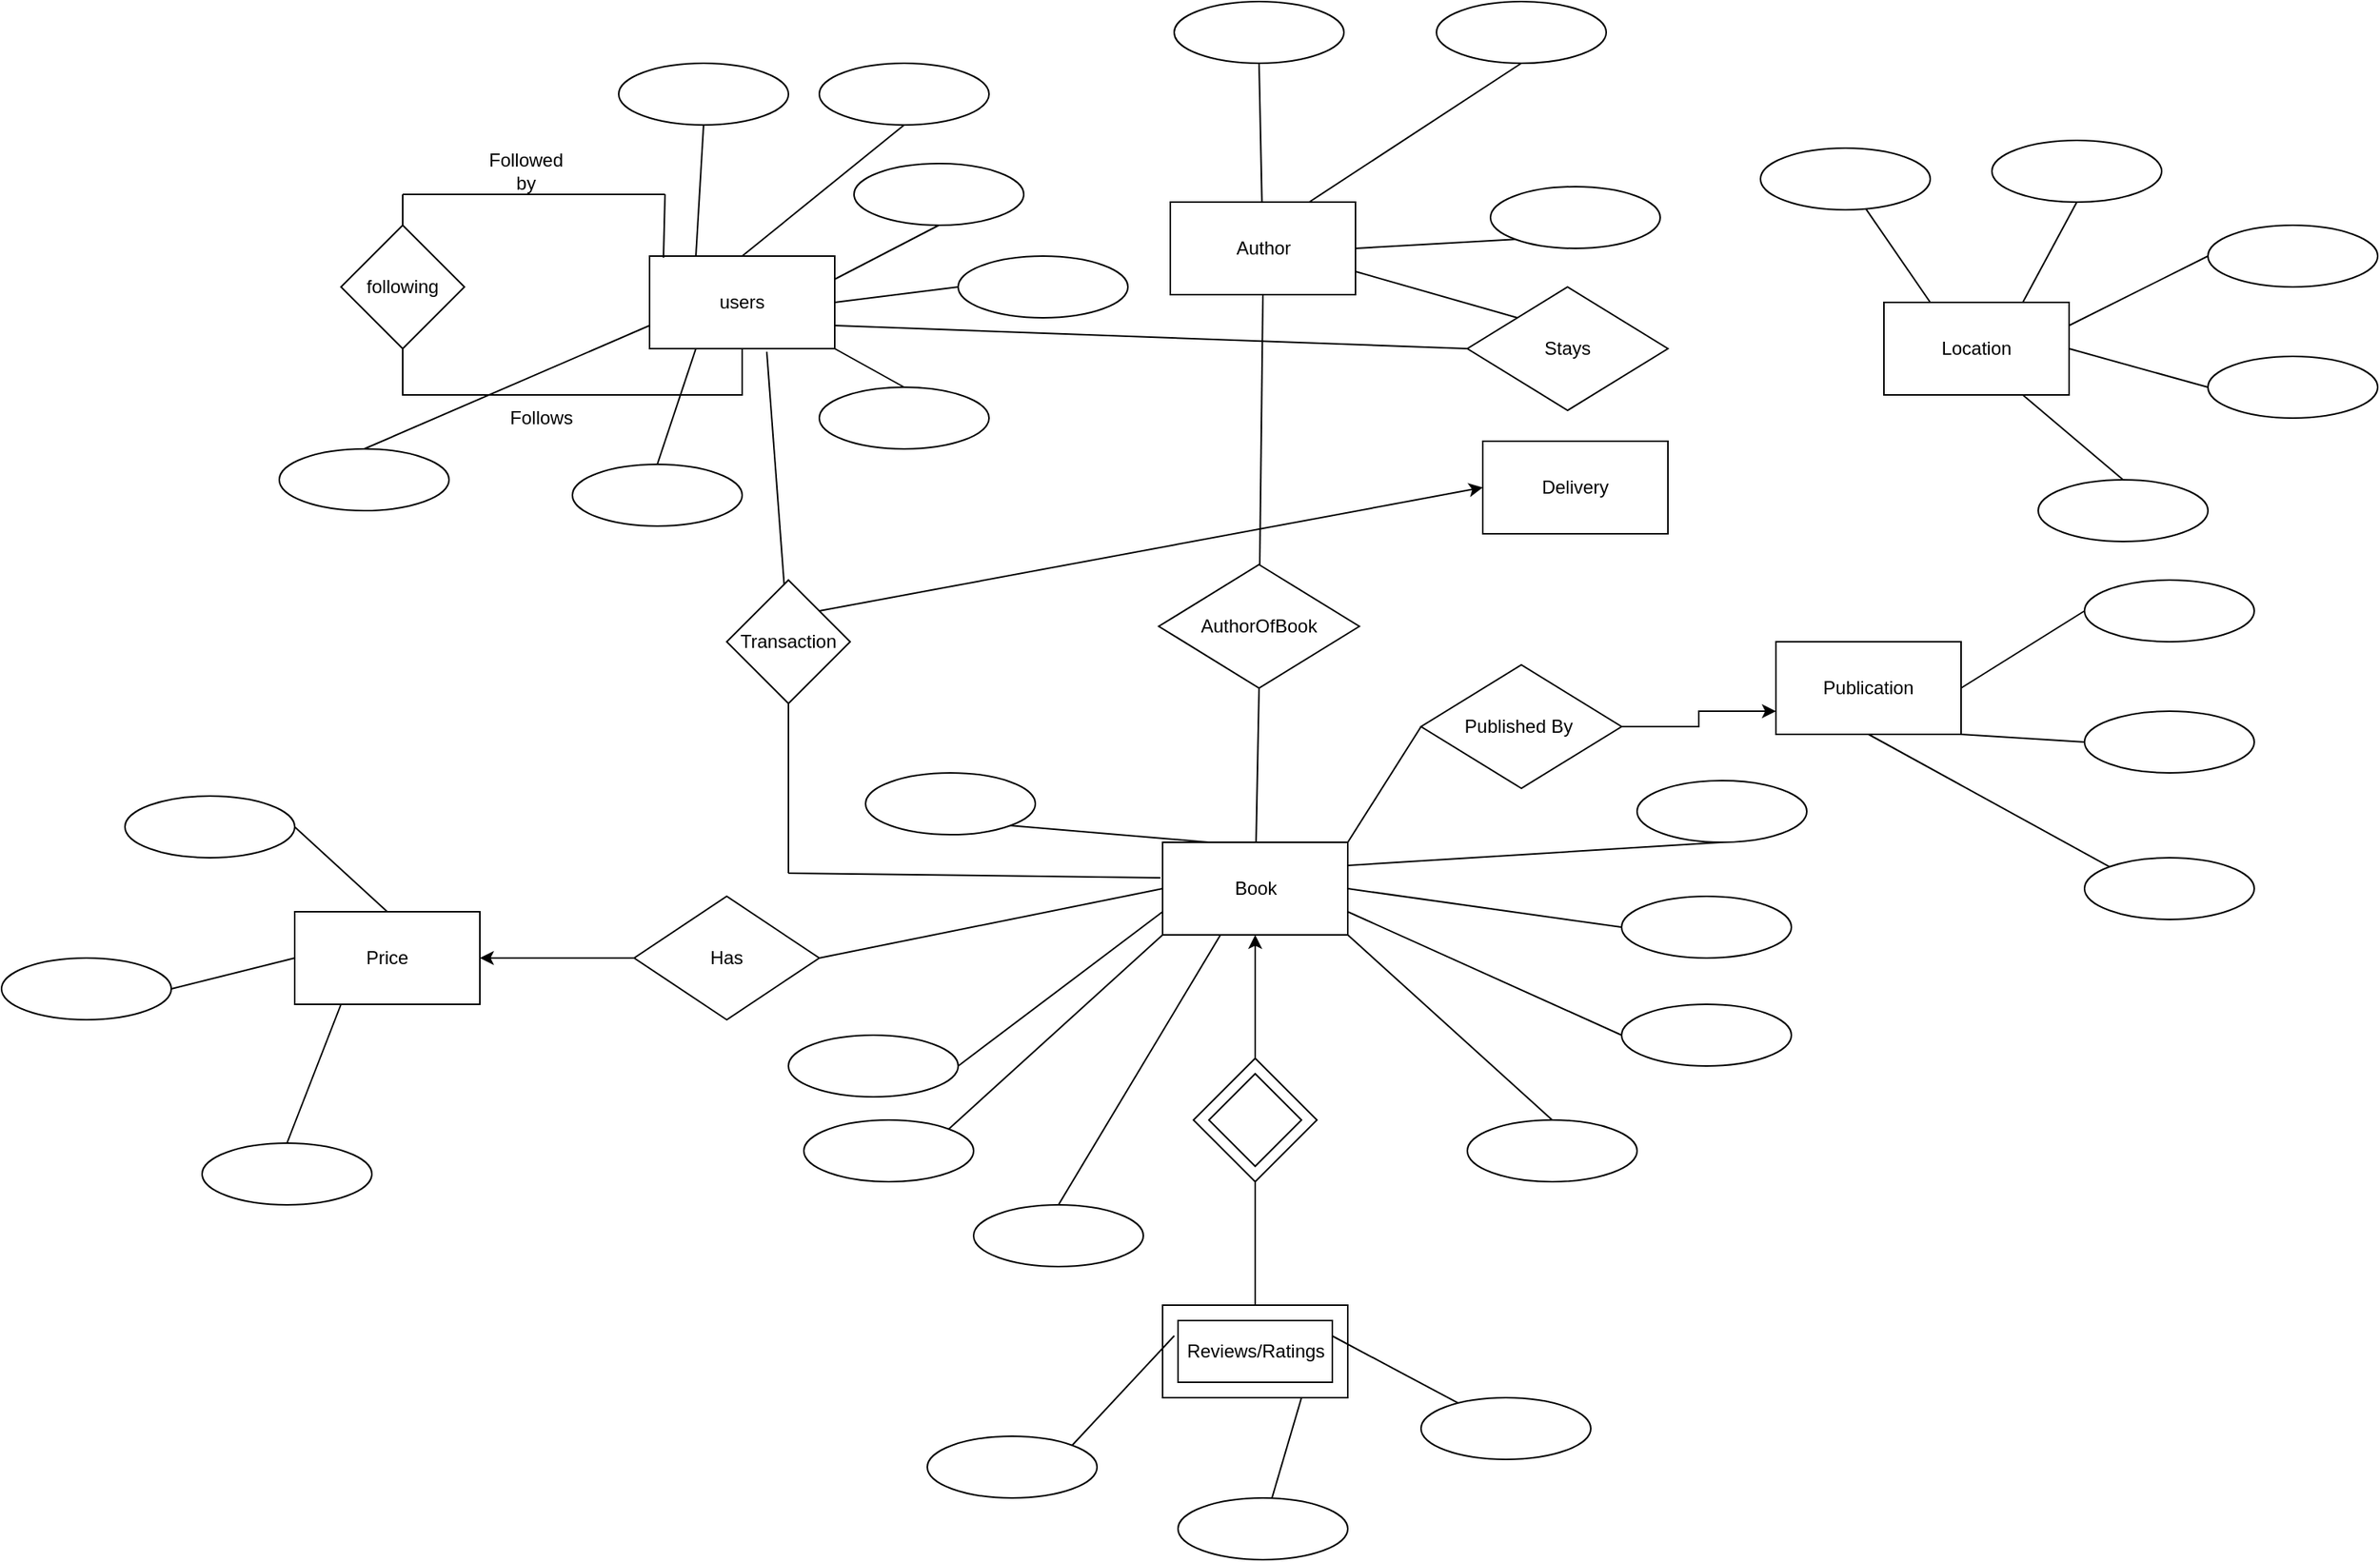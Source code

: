 <mxfile version="20.0.1" type="github">
  <diagram id="R2lEEEUBdFMjLlhIrx00" name="Page-1">
    <mxGraphModel dx="2067" dy="551" grid="1" gridSize="10" guides="1" tooltips="1" connect="1" arrows="1" fold="1" page="1" pageScale="1" pageWidth="850" pageHeight="1100" math="0" shadow="0" extFonts="Permanent Marker^https://fonts.googleapis.com/css?family=Permanent+Marker">
      <root>
        <mxCell id="0" />
        <mxCell id="1" parent="0" />
        <mxCell id="627nwjCK-Lk3CUR_q3PW-1" value="Book" style="rounded=0;whiteSpace=wrap;html=1;" parent="1" vertex="1">
          <mxGeometry x="-67.5" y="595" width="120" height="60" as="geometry" />
        </mxCell>
        <mxCell id="627nwjCK-Lk3CUR_q3PW-2" value="Publication" style="rounded=0;whiteSpace=wrap;html=1;" parent="1" vertex="1">
          <mxGeometry x="330" y="465" width="120" height="60" as="geometry" />
        </mxCell>
        <mxCell id="CtvvaNPGMJ7My_9c88Tm-3" value="users" style="rounded=0;whiteSpace=wrap;html=1;" parent="1" vertex="1">
          <mxGeometry x="-400" y="215" width="120" height="60" as="geometry" />
        </mxCell>
        <mxCell id="CtvvaNPGMJ7My_9c88Tm-4" value="Author" style="rounded=0;whiteSpace=wrap;html=1;" parent="1" vertex="1">
          <mxGeometry x="-62.5" y="180" width="120" height="60" as="geometry" />
        </mxCell>
        <mxCell id="CtvvaNPGMJ7My_9c88Tm-5" value="Delivery" style="rounded=0;whiteSpace=wrap;html=1;" parent="1" vertex="1">
          <mxGeometry x="140" y="335" width="120" height="60" as="geometry" />
        </mxCell>
        <mxCell id="CtvvaNPGMJ7My_9c88Tm-10" value="AuthorOfBook" style="rhombus;whiteSpace=wrap;html=1;" parent="1" vertex="1">
          <mxGeometry x="-70" y="415" width="130" height="80" as="geometry" />
        </mxCell>
        <mxCell id="CtvvaNPGMJ7My_9c88Tm-11" value="" style="endArrow=none;html=1;rounded=0;entryX=0.5;entryY=1;entryDx=0;entryDy=0;" parent="1" source="CtvvaNPGMJ7My_9c88Tm-10" target="CtvvaNPGMJ7My_9c88Tm-4" edge="1">
          <mxGeometry width="50" height="50" relative="1" as="geometry">
            <mxPoint x="-70" y="435" as="sourcePoint" />
            <mxPoint x="-20" y="385" as="targetPoint" />
          </mxGeometry>
        </mxCell>
        <mxCell id="CtvvaNPGMJ7My_9c88Tm-14" value="" style="endArrow=none;html=1;rounded=0;exitX=0.5;exitY=1;exitDx=0;exitDy=0;" parent="1" source="CtvvaNPGMJ7My_9c88Tm-10" target="627nwjCK-Lk3CUR_q3PW-1" edge="1">
          <mxGeometry width="50" height="50" relative="1" as="geometry">
            <mxPoint x="-70" y="435" as="sourcePoint" />
            <mxPoint x="-20" y="385" as="targetPoint" />
          </mxGeometry>
        </mxCell>
        <mxCell id="CtvvaNPGMJ7My_9c88Tm-15" value="following" style="rhombus;whiteSpace=wrap;html=1;" parent="1" vertex="1">
          <mxGeometry x="-600" y="195" width="80" height="80" as="geometry" />
        </mxCell>
        <mxCell id="CtvvaNPGMJ7My_9c88Tm-16" value="" style="endArrow=none;html=1;rounded=0;exitX=0.5;exitY=1;exitDx=0;exitDy=0;" parent="1" source="CtvvaNPGMJ7My_9c88Tm-3" target="CtvvaNPGMJ7My_9c88Tm-15" edge="1">
          <mxGeometry width="50" height="50" relative="1" as="geometry">
            <mxPoint x="-260" y="225" as="sourcePoint" />
            <mxPoint x="-630" y="305" as="targetPoint" />
            <Array as="points">
              <mxPoint x="-340" y="305" />
              <mxPoint x="-560" y="305" />
            </Array>
          </mxGeometry>
        </mxCell>
        <mxCell id="CtvvaNPGMJ7My_9c88Tm-17" value="" style="endArrow=none;html=1;rounded=0;" parent="1" edge="1">
          <mxGeometry width="50" height="50" relative="1" as="geometry">
            <mxPoint x="-560" y="175" as="sourcePoint" />
            <mxPoint x="-390" y="175" as="targetPoint" />
          </mxGeometry>
        </mxCell>
        <mxCell id="CtvvaNPGMJ7My_9c88Tm-18" value="" style="endArrow=none;html=1;rounded=0;exitX=0.075;exitY=0.017;exitDx=0;exitDy=0;exitPerimeter=0;" parent="1" source="CtvvaNPGMJ7My_9c88Tm-3" edge="1">
          <mxGeometry width="50" height="50" relative="1" as="geometry">
            <mxPoint x="-390" y="205" as="sourcePoint" />
            <mxPoint x="-390" y="175" as="targetPoint" />
          </mxGeometry>
        </mxCell>
        <mxCell id="CtvvaNPGMJ7My_9c88Tm-19" value="" style="endArrow=none;html=1;rounded=0;" parent="1" source="CtvvaNPGMJ7My_9c88Tm-15" edge="1">
          <mxGeometry width="50" height="50" relative="1" as="geometry">
            <mxPoint x="-280" y="195" as="sourcePoint" />
            <mxPoint x="-560" y="175" as="targetPoint" />
          </mxGeometry>
        </mxCell>
        <mxCell id="CtvvaNPGMJ7My_9c88Tm-20" value="Follows" style="text;html=1;strokeColor=none;fillColor=none;align=center;verticalAlign=middle;whiteSpace=wrap;rounded=0;" parent="1" vertex="1">
          <mxGeometry x="-500" y="305" width="60" height="30" as="geometry" />
        </mxCell>
        <mxCell id="CtvvaNPGMJ7My_9c88Tm-21" value="Followed by" style="text;html=1;strokeColor=none;fillColor=none;align=center;verticalAlign=middle;whiteSpace=wrap;rounded=0;" parent="1" vertex="1">
          <mxGeometry x="-510" y="145" width="60" height="30" as="geometry" />
        </mxCell>
        <mxCell id="CtvvaNPGMJ7My_9c88Tm-22" value="Transaction" style="rhombus;whiteSpace=wrap;html=1;" parent="1" vertex="1">
          <mxGeometry x="-350" y="425" width="80" height="80" as="geometry" />
        </mxCell>
        <mxCell id="CtvvaNPGMJ7My_9c88Tm-23" value="" style="endArrow=none;html=1;rounded=0;exitX=0.633;exitY=1.033;exitDx=0;exitDy=0;exitPerimeter=0;" parent="1" source="CtvvaNPGMJ7My_9c88Tm-3" target="CtvvaNPGMJ7My_9c88Tm-22" edge="1">
          <mxGeometry width="50" height="50" relative="1" as="geometry">
            <mxPoint x="-80" y="485" as="sourcePoint" />
            <mxPoint x="-30" y="435" as="targetPoint" />
          </mxGeometry>
        </mxCell>
        <mxCell id="CtvvaNPGMJ7My_9c88Tm-24" value="" style="endArrow=none;html=1;rounded=0;exitX=0.5;exitY=1;exitDx=0;exitDy=0;" parent="1" source="CtvvaNPGMJ7My_9c88Tm-22" edge="1">
          <mxGeometry width="50" height="50" relative="1" as="geometry">
            <mxPoint x="-80" y="485" as="sourcePoint" />
            <mxPoint x="-310" y="615" as="targetPoint" />
          </mxGeometry>
        </mxCell>
        <mxCell id="CtvvaNPGMJ7My_9c88Tm-25" value="" style="endArrow=none;html=1;rounded=0;entryX=-0.012;entryY=0.383;entryDx=0;entryDy=0;entryPerimeter=0;" parent="1" target="627nwjCK-Lk3CUR_q3PW-1" edge="1">
          <mxGeometry width="50" height="50" relative="1" as="geometry">
            <mxPoint x="-310" y="615" as="sourcePoint" />
            <mxPoint x="-30" y="435" as="targetPoint" />
          </mxGeometry>
        </mxCell>
        <mxCell id="CtvvaNPGMJ7My_9c88Tm-26" value="" style="endArrow=classic;html=1;rounded=0;entryX=0;entryY=0.5;entryDx=0;entryDy=0;exitX=1;exitY=0;exitDx=0;exitDy=0;" parent="1" source="CtvvaNPGMJ7My_9c88Tm-22" target="CtvvaNPGMJ7My_9c88Tm-5" edge="1">
          <mxGeometry width="50" height="50" relative="1" as="geometry">
            <mxPoint y="495" as="sourcePoint" />
            <mxPoint x="50" y="445" as="targetPoint" />
          </mxGeometry>
        </mxCell>
        <mxCell id="CtvvaNPGMJ7My_9c88Tm-30" value="" style="group" parent="1" vertex="1" connectable="0">
          <mxGeometry x="-67.5" y="895" width="120" height="60" as="geometry" />
        </mxCell>
        <mxCell id="CtvvaNPGMJ7My_9c88Tm-27" value="" style="rounded=0;whiteSpace=wrap;html=1;" parent="CtvvaNPGMJ7My_9c88Tm-30" vertex="1">
          <mxGeometry width="120" height="60" as="geometry" />
        </mxCell>
        <mxCell id="CtvvaNPGMJ7My_9c88Tm-29" value="Reviews/Ratings" style="rounded=0;whiteSpace=wrap;html=1;" parent="CtvvaNPGMJ7My_9c88Tm-30" vertex="1">
          <mxGeometry x="10" y="10" width="100" height="40" as="geometry" />
        </mxCell>
        <mxCell id="CtvvaNPGMJ7My_9c88Tm-32" value="" style="endArrow=none;html=1;rounded=0;exitX=0.5;exitY=1;exitDx=0;exitDy=0;entryX=0.5;entryY=0;entryDx=0;entryDy=0;" parent="1" source="CtvvaNPGMJ7My_9c88Tm-28" target="CtvvaNPGMJ7My_9c88Tm-27" edge="1">
          <mxGeometry width="50" height="50" relative="1" as="geometry">
            <mxPoint y="825" as="sourcePoint" />
            <mxPoint x="50" y="775" as="targetPoint" />
          </mxGeometry>
        </mxCell>
        <mxCell id="CtvvaNPGMJ7My_9c88Tm-34" value="" style="group" parent="1" vertex="1" connectable="0">
          <mxGeometry x="-47.5" y="735" width="80" height="80" as="geometry" />
        </mxCell>
        <mxCell id="CtvvaNPGMJ7My_9c88Tm-28" value="" style="rhombus;whiteSpace=wrap;html=1;" parent="CtvvaNPGMJ7My_9c88Tm-34" vertex="1">
          <mxGeometry width="80" height="80" as="geometry" />
        </mxCell>
        <mxCell id="CtvvaNPGMJ7My_9c88Tm-33" value="" style="rhombus;whiteSpace=wrap;html=1;" parent="CtvvaNPGMJ7My_9c88Tm-34" vertex="1">
          <mxGeometry x="10" y="10" width="60" height="60" as="geometry" />
        </mxCell>
        <mxCell id="CtvvaNPGMJ7My_9c88Tm-35" value="" style="endArrow=classic;html=1;rounded=0;entryX=0.5;entryY=1;entryDx=0;entryDy=0;exitX=0.5;exitY=0;exitDx=0;exitDy=0;" parent="1" source="CtvvaNPGMJ7My_9c88Tm-28" target="627nwjCK-Lk3CUR_q3PW-1" edge="1">
          <mxGeometry width="50" height="50" relative="1" as="geometry">
            <mxPoint x="-70" y="725" as="sourcePoint" />
            <mxPoint x="-30" y="755" as="targetPoint" />
          </mxGeometry>
        </mxCell>
        <mxCell id="RWPysZZRdbQjG4ovfCux-2" value="" style="ellipse;whiteSpace=wrap;html=1;" vertex="1" parent="1">
          <mxGeometry x="530" y="605" width="110" height="40" as="geometry" />
        </mxCell>
        <mxCell id="RWPysZZRdbQjG4ovfCux-3" value="" style="ellipse;whiteSpace=wrap;html=1;" vertex="1" parent="1">
          <mxGeometry x="530" y="510" width="110" height="40" as="geometry" />
        </mxCell>
        <mxCell id="RWPysZZRdbQjG4ovfCux-4" value="" style="ellipse;whiteSpace=wrap;html=1;" vertex="1" parent="1">
          <mxGeometry x="530" y="425" width="110" height="40" as="geometry" />
        </mxCell>
        <mxCell id="RWPysZZRdbQjG4ovfCux-6" value="" style="ellipse;whiteSpace=wrap;html=1;" vertex="1" parent="1">
          <mxGeometry x="240" y="555" width="110" height="40" as="geometry" />
        </mxCell>
        <mxCell id="RWPysZZRdbQjG4ovfCux-7" value="" style="ellipse;whiteSpace=wrap;html=1;" vertex="1" parent="1">
          <mxGeometry x="-260" y="550" width="110" height="40" as="geometry" />
        </mxCell>
        <mxCell id="RWPysZZRdbQjG4ovfCux-8" value="" style="ellipse;whiteSpace=wrap;html=1;" vertex="1" parent="1">
          <mxGeometry x="-300" y="775" width="110" height="40" as="geometry" />
        </mxCell>
        <mxCell id="RWPysZZRdbQjG4ovfCux-9" value="" style="ellipse;whiteSpace=wrap;html=1;" vertex="1" parent="1">
          <mxGeometry x="230" y="700" width="110" height="40" as="geometry" />
        </mxCell>
        <mxCell id="RWPysZZRdbQjG4ovfCux-10" value="" style="ellipse;whiteSpace=wrap;html=1;" vertex="1" parent="1">
          <mxGeometry x="-310" y="720" width="110" height="40" as="geometry" />
        </mxCell>
        <mxCell id="RWPysZZRdbQjG4ovfCux-11" value="" style="ellipse;whiteSpace=wrap;html=1;" vertex="1" parent="1">
          <mxGeometry x="-190" y="830" width="110" height="40" as="geometry" />
        </mxCell>
        <mxCell id="RWPysZZRdbQjG4ovfCux-12" value="" style="ellipse;whiteSpace=wrap;html=1;" vertex="1" parent="1">
          <mxGeometry x="230" y="630" width="110" height="40" as="geometry" />
        </mxCell>
        <mxCell id="RWPysZZRdbQjG4ovfCux-13" value="" style="ellipse;whiteSpace=wrap;html=1;" vertex="1" parent="1">
          <mxGeometry x="130" y="775" width="110" height="40" as="geometry" />
        </mxCell>
        <mxCell id="RWPysZZRdbQjG4ovfCux-18" value="" style="endArrow=none;html=1;rounded=0;exitX=1;exitY=1;exitDx=0;exitDy=0;entryX=0;entryY=0.5;entryDx=0;entryDy=0;" edge="1" parent="1" source="627nwjCK-Lk3CUR_q3PW-2" target="RWPysZZRdbQjG4ovfCux-3">
          <mxGeometry width="50" height="50" relative="1" as="geometry">
            <mxPoint x="360" y="535" as="sourcePoint" />
            <mxPoint x="410" y="485" as="targetPoint" />
          </mxGeometry>
        </mxCell>
        <mxCell id="RWPysZZRdbQjG4ovfCux-19" value="" style="endArrow=none;html=1;rounded=0;exitX=1;exitY=0.5;exitDx=0;exitDy=0;entryX=0;entryY=0.5;entryDx=0;entryDy=0;" edge="1" parent="1" source="627nwjCK-Lk3CUR_q3PW-2" target="RWPysZZRdbQjG4ovfCux-4">
          <mxGeometry width="50" height="50" relative="1" as="geometry">
            <mxPoint x="330" y="465" as="sourcePoint" />
            <mxPoint x="380" y="415" as="targetPoint" />
          </mxGeometry>
        </mxCell>
        <mxCell id="RWPysZZRdbQjG4ovfCux-20" value="" style="endArrow=none;html=1;rounded=0;exitX=1;exitY=0.25;exitDx=0;exitDy=0;entryX=0.5;entryY=1;entryDx=0;entryDy=0;" edge="1" parent="1" source="627nwjCK-Lk3CUR_q3PW-1" target="RWPysZZRdbQjG4ovfCux-6">
          <mxGeometry width="50" height="50" relative="1" as="geometry">
            <mxPoint x="20" y="605" as="sourcePoint" />
            <mxPoint x="70" y="555" as="targetPoint" />
          </mxGeometry>
        </mxCell>
        <mxCell id="RWPysZZRdbQjG4ovfCux-21" value="" style="endArrow=none;html=1;rounded=0;entryX=0;entryY=0.5;entryDx=0;entryDy=0;exitX=1;exitY=0.75;exitDx=0;exitDy=0;" edge="1" parent="1" source="627nwjCK-Lk3CUR_q3PW-1" target="RWPysZZRdbQjG4ovfCux-9">
          <mxGeometry width="50" height="50" relative="1" as="geometry">
            <mxPoint x="100" y="695" as="sourcePoint" />
            <mxPoint x="150" y="645" as="targetPoint" />
          </mxGeometry>
        </mxCell>
        <mxCell id="RWPysZZRdbQjG4ovfCux-22" value="" style="endArrow=none;html=1;rounded=0;exitX=1;exitY=0.5;exitDx=0;exitDy=0;entryX=0;entryY=0.5;entryDx=0;entryDy=0;" edge="1" parent="1" source="627nwjCK-Lk3CUR_q3PW-1" target="RWPysZZRdbQjG4ovfCux-12">
          <mxGeometry width="50" height="50" relative="1" as="geometry">
            <mxPoint x="80" y="640" as="sourcePoint" />
            <mxPoint x="130" y="590" as="targetPoint" />
          </mxGeometry>
        </mxCell>
        <mxCell id="RWPysZZRdbQjG4ovfCux-23" value="" style="endArrow=none;html=1;rounded=0;exitX=0.5;exitY=0;exitDx=0;exitDy=0;entryX=1;entryY=1;entryDx=0;entryDy=0;" edge="1" parent="1" source="RWPysZZRdbQjG4ovfCux-13" target="627nwjCK-Lk3CUR_q3PW-1">
          <mxGeometry width="50" height="50" relative="1" as="geometry">
            <mxPoint x="70" y="715" as="sourcePoint" />
            <mxPoint x="120" y="665" as="targetPoint" />
          </mxGeometry>
        </mxCell>
        <mxCell id="RWPysZZRdbQjG4ovfCux-24" value="" style="endArrow=none;html=1;rounded=0;entryX=0.25;entryY=0;entryDx=0;entryDy=0;exitX=1;exitY=1;exitDx=0;exitDy=0;" edge="1" parent="1" source="RWPysZZRdbQjG4ovfCux-7" target="627nwjCK-Lk3CUR_q3PW-1">
          <mxGeometry width="50" height="50" relative="1" as="geometry">
            <mxPoint x="-130" y="560" as="sourcePoint" />
            <mxPoint x="-67.5" y="530" as="targetPoint" />
          </mxGeometry>
        </mxCell>
        <mxCell id="RWPysZZRdbQjG4ovfCux-25" value="" style="endArrow=none;html=1;rounded=0;entryX=0;entryY=1;entryDx=0;entryDy=0;exitX=1;exitY=0;exitDx=0;exitDy=0;" edge="1" parent="1" source="RWPysZZRdbQjG4ovfCux-8" target="627nwjCK-Lk3CUR_q3PW-1">
          <mxGeometry width="50" height="50" relative="1" as="geometry">
            <mxPoint x="-207.5" y="720" as="sourcePoint" />
            <mxPoint x="-157.5" y="670" as="targetPoint" />
          </mxGeometry>
        </mxCell>
        <mxCell id="RWPysZZRdbQjG4ovfCux-26" value="" style="endArrow=none;html=1;rounded=0;exitX=1;exitY=0.5;exitDx=0;exitDy=0;entryX=0;entryY=0.75;entryDx=0;entryDy=0;" edge="1" parent="1" source="RWPysZZRdbQjG4ovfCux-10" target="627nwjCK-Lk3CUR_q3PW-1">
          <mxGeometry width="50" height="50" relative="1" as="geometry">
            <mxPoint x="-150" y="705" as="sourcePoint" />
            <mxPoint x="-70" y="640" as="targetPoint" />
          </mxGeometry>
        </mxCell>
        <mxCell id="RWPysZZRdbQjG4ovfCux-27" value="" style="endArrow=none;html=1;rounded=0;exitX=0.5;exitY=0;exitDx=0;exitDy=0;" edge="1" parent="1" source="RWPysZZRdbQjG4ovfCux-11">
          <mxGeometry width="50" height="50" relative="1" as="geometry">
            <mxPoint x="-80" y="705" as="sourcePoint" />
            <mxPoint x="-30" y="655" as="targetPoint" />
          </mxGeometry>
        </mxCell>
        <mxCell id="RWPysZZRdbQjG4ovfCux-28" value="" style="endArrow=none;html=1;rounded=0;entryX=0.5;entryY=1;entryDx=0;entryDy=0;exitX=0;exitY=0;exitDx=0;exitDy=0;" edge="1" parent="1" source="RWPysZZRdbQjG4ovfCux-2" target="627nwjCK-Lk3CUR_q3PW-2">
          <mxGeometry width="50" height="50" relative="1" as="geometry">
            <mxPoint x="20" y="620" as="sourcePoint" />
            <mxPoint x="70" y="570" as="targetPoint" />
          </mxGeometry>
        </mxCell>
        <mxCell id="RWPysZZRdbQjG4ovfCux-29" value="" style="ellipse;whiteSpace=wrap;html=1;" vertex="1" parent="1">
          <mxGeometry x="145" y="170" width="110" height="40" as="geometry" />
        </mxCell>
        <mxCell id="RWPysZZRdbQjG4ovfCux-30" value="" style="ellipse;whiteSpace=wrap;html=1;" vertex="1" parent="1">
          <mxGeometry x="-200" y="215" width="110" height="40" as="geometry" />
        </mxCell>
        <mxCell id="RWPysZZRdbQjG4ovfCux-31" value="" style="ellipse;whiteSpace=wrap;html=1;" vertex="1" parent="1">
          <mxGeometry x="-60" y="50" width="110" height="40" as="geometry" />
        </mxCell>
        <mxCell id="RWPysZZRdbQjG4ovfCux-32" value="" style="ellipse;whiteSpace=wrap;html=1;" vertex="1" parent="1">
          <mxGeometry x="110" y="50" width="110" height="40" as="geometry" />
        </mxCell>
        <mxCell id="RWPysZZRdbQjG4ovfCux-33" value="" style="ellipse;whiteSpace=wrap;html=1;" vertex="1" parent="1">
          <mxGeometry x="-640" y="340" width="110" height="40" as="geometry" />
        </mxCell>
        <mxCell id="RWPysZZRdbQjG4ovfCux-34" value="" style="ellipse;whiteSpace=wrap;html=1;" vertex="1" parent="1">
          <mxGeometry x="-450" y="350" width="110" height="40" as="geometry" />
        </mxCell>
        <mxCell id="RWPysZZRdbQjG4ovfCux-35" value="" style="ellipse;whiteSpace=wrap;html=1;" vertex="1" parent="1">
          <mxGeometry x="-290" y="300" width="110" height="40" as="geometry" />
        </mxCell>
        <mxCell id="RWPysZZRdbQjG4ovfCux-36" value="" style="ellipse;whiteSpace=wrap;html=1;" vertex="1" parent="1">
          <mxGeometry x="-267.5" y="155" width="110" height="40" as="geometry" />
        </mxCell>
        <mxCell id="RWPysZZRdbQjG4ovfCux-37" value="" style="ellipse;whiteSpace=wrap;html=1;" vertex="1" parent="1">
          <mxGeometry x="-420" y="90" width="110" height="40" as="geometry" />
        </mxCell>
        <mxCell id="RWPysZZRdbQjG4ovfCux-38" value="" style="ellipse;whiteSpace=wrap;html=1;" vertex="1" parent="1">
          <mxGeometry x="-290" y="90" width="110" height="40" as="geometry" />
        </mxCell>
        <mxCell id="RWPysZZRdbQjG4ovfCux-47" value="" style="endArrow=none;html=1;rounded=0;exitX=0.5;exitY=0;exitDx=0;exitDy=0;entryX=0;entryY=0.75;entryDx=0;entryDy=0;" edge="1" parent="1" source="RWPysZZRdbQjG4ovfCux-33" target="CtvvaNPGMJ7My_9c88Tm-3">
          <mxGeometry width="50" height="50" relative="1" as="geometry">
            <mxPoint x="-615" y="295" as="sourcePoint" />
            <mxPoint x="-455" y="275" as="targetPoint" />
          </mxGeometry>
        </mxCell>
        <mxCell id="RWPysZZRdbQjG4ovfCux-48" value="" style="endArrow=none;html=1;rounded=0;exitX=1;exitY=0.25;exitDx=0;exitDy=0;entryX=0.5;entryY=1;entryDx=0;entryDy=0;" edge="1" parent="1" source="CtvvaNPGMJ7My_9c88Tm-3" target="RWPysZZRdbQjG4ovfCux-36">
          <mxGeometry width="50" height="50" relative="1" as="geometry">
            <mxPoint x="-350" y="230" as="sourcePoint" />
            <mxPoint x="-190" y="210" as="targetPoint" />
          </mxGeometry>
        </mxCell>
        <mxCell id="RWPysZZRdbQjG4ovfCux-49" value="" style="endArrow=none;html=1;rounded=0;exitX=1;exitY=1;exitDx=0;exitDy=0;entryX=0.5;entryY=0;entryDx=0;entryDy=0;" edge="1" parent="1" source="CtvvaNPGMJ7My_9c88Tm-3" target="RWPysZZRdbQjG4ovfCux-35">
          <mxGeometry width="50" height="50" relative="1" as="geometry">
            <mxPoint x="-290" y="295" as="sourcePoint" />
            <mxPoint x="-130" y="275" as="targetPoint" />
          </mxGeometry>
        </mxCell>
        <mxCell id="RWPysZZRdbQjG4ovfCux-50" value="" style="endArrow=none;html=1;rounded=0;exitX=1;exitY=0.5;exitDx=0;exitDy=0;entryX=0;entryY=0.5;entryDx=0;entryDy=0;" edge="1" parent="1" source="CtvvaNPGMJ7My_9c88Tm-3" target="RWPysZZRdbQjG4ovfCux-30">
          <mxGeometry width="50" height="50" relative="1" as="geometry">
            <mxPoint x="-315" y="255" as="sourcePoint" />
            <mxPoint x="-155" y="235" as="targetPoint" />
          </mxGeometry>
        </mxCell>
        <mxCell id="RWPysZZRdbQjG4ovfCux-51" value="" style="endArrow=none;html=1;rounded=0;exitX=0.5;exitY=0;exitDx=0;exitDy=0;entryX=0.5;entryY=1;entryDx=0;entryDy=0;" edge="1" parent="1" source="CtvvaNPGMJ7My_9c88Tm-3" target="RWPysZZRdbQjG4ovfCux-38">
          <mxGeometry width="50" height="50" relative="1" as="geometry">
            <mxPoint x="-390" y="165" as="sourcePoint" />
            <mxPoint x="-230" y="145" as="targetPoint" />
          </mxGeometry>
        </mxCell>
        <mxCell id="RWPysZZRdbQjG4ovfCux-52" value="" style="endArrow=none;html=1;rounded=0;exitX=0.5;exitY=0;exitDx=0;exitDy=0;entryX=0.25;entryY=1;entryDx=0;entryDy=0;" edge="1" parent="1" source="RWPysZZRdbQjG4ovfCux-34" target="CtvvaNPGMJ7My_9c88Tm-3">
          <mxGeometry width="50" height="50" relative="1" as="geometry">
            <mxPoint x="-525" y="360" as="sourcePoint" />
            <mxPoint x="-390" y="270" as="targetPoint" />
          </mxGeometry>
        </mxCell>
        <mxCell id="RWPysZZRdbQjG4ovfCux-53" value="" style="endArrow=none;html=1;rounded=0;exitX=0.5;exitY=1;exitDx=0;exitDy=0;entryX=0.25;entryY=0;entryDx=0;entryDy=0;" edge="1" parent="1" source="RWPysZZRdbQjG4ovfCux-37" target="CtvvaNPGMJ7My_9c88Tm-3">
          <mxGeometry width="50" height="50" relative="1" as="geometry">
            <mxPoint x="-515" y="370" as="sourcePoint" />
            <mxPoint x="-380" y="280" as="targetPoint" />
          </mxGeometry>
        </mxCell>
        <mxCell id="RWPysZZRdbQjG4ovfCux-54" value="" style="endArrow=none;html=1;rounded=0;exitX=0.75;exitY=0;exitDx=0;exitDy=0;entryX=0.5;entryY=1;entryDx=0;entryDy=0;" edge="1" parent="1" source="CtvvaNPGMJ7My_9c88Tm-4" target="RWPysZZRdbQjG4ovfCux-32">
          <mxGeometry width="50" height="50" relative="1" as="geometry">
            <mxPoint x="-47.5" y="255" as="sourcePoint" />
            <mxPoint x="87.5" y="165" as="targetPoint" />
          </mxGeometry>
        </mxCell>
        <mxCell id="RWPysZZRdbQjG4ovfCux-56" value="" style="endArrow=none;html=1;rounded=0;exitX=1;exitY=0.5;exitDx=0;exitDy=0;entryX=0;entryY=1;entryDx=0;entryDy=0;" edge="1" parent="1" source="CtvvaNPGMJ7My_9c88Tm-4" target="RWPysZZRdbQjG4ovfCux-29">
          <mxGeometry width="50" height="50" relative="1" as="geometry">
            <mxPoint x="32.5" y="265" as="sourcePoint" />
            <mxPoint x="85" y="190" as="targetPoint" />
          </mxGeometry>
        </mxCell>
        <mxCell id="RWPysZZRdbQjG4ovfCux-57" value="" style="endArrow=none;html=1;rounded=0;entryX=0.5;entryY=1;entryDx=0;entryDy=0;" edge="1" parent="1" source="CtvvaNPGMJ7My_9c88Tm-4" target="RWPysZZRdbQjG4ovfCux-31">
          <mxGeometry width="50" height="50" relative="1" as="geometry">
            <mxPoint x="42.5" y="275" as="sourcePoint" />
            <mxPoint x="95" y="200" as="targetPoint" />
          </mxGeometry>
        </mxCell>
        <mxCell id="RWPysZZRdbQjG4ovfCux-58" value="Location" style="rounded=0;whiteSpace=wrap;html=1;" vertex="1" parent="1">
          <mxGeometry x="400" y="245" width="120" height="60" as="geometry" />
        </mxCell>
        <mxCell id="RWPysZZRdbQjG4ovfCux-59" value="" style="ellipse;whiteSpace=wrap;html=1;" vertex="1" parent="1">
          <mxGeometry x="500" y="360" width="110" height="40" as="geometry" />
        </mxCell>
        <mxCell id="RWPysZZRdbQjG4ovfCux-60" value="" style="ellipse;whiteSpace=wrap;html=1;" vertex="1" parent="1">
          <mxGeometry x="610" y="280" width="110" height="40" as="geometry" />
        </mxCell>
        <mxCell id="RWPysZZRdbQjG4ovfCux-61" value="" style="ellipse;whiteSpace=wrap;html=1;" vertex="1" parent="1">
          <mxGeometry x="610" y="195" width="110" height="40" as="geometry" />
        </mxCell>
        <mxCell id="RWPysZZRdbQjG4ovfCux-63" value="" style="ellipse;whiteSpace=wrap;html=1;" vertex="1" parent="1">
          <mxGeometry x="470" y="140" width="110" height="40" as="geometry" />
        </mxCell>
        <mxCell id="RWPysZZRdbQjG4ovfCux-65" value="" style="ellipse;whiteSpace=wrap;html=1;" vertex="1" parent="1">
          <mxGeometry x="320" y="145" width="110" height="40" as="geometry" />
        </mxCell>
        <mxCell id="RWPysZZRdbQjG4ovfCux-66" value="" style="endArrow=none;html=1;rounded=0;exitX=0.75;exitY=0;exitDx=0;exitDy=0;entryX=0.5;entryY=1;entryDx=0;entryDy=0;" edge="1" parent="1" source="RWPysZZRdbQjG4ovfCux-58" target="RWPysZZRdbQjG4ovfCux-63">
          <mxGeometry width="50" height="50" relative="1" as="geometry">
            <mxPoint x="450" y="230.73" as="sourcePoint" />
            <mxPoint x="503.968" y="195.001" as="targetPoint" />
          </mxGeometry>
        </mxCell>
        <mxCell id="RWPysZZRdbQjG4ovfCux-67" value="" style="endArrow=none;html=1;rounded=0;exitX=1;exitY=0.25;exitDx=0;exitDy=0;entryX=0;entryY=0.5;entryDx=0;entryDy=0;" edge="1" parent="1" source="RWPysZZRdbQjG4ovfCux-58" target="RWPysZZRdbQjG4ovfCux-61">
          <mxGeometry width="50" height="50" relative="1" as="geometry">
            <mxPoint x="545" y="310" as="sourcePoint" />
            <mxPoint x="580" y="245" as="targetPoint" />
          </mxGeometry>
        </mxCell>
        <mxCell id="RWPysZZRdbQjG4ovfCux-68" value="" style="endArrow=none;html=1;rounded=0;exitX=1;exitY=0.5;exitDx=0;exitDy=0;entryX=0;entryY=0.5;entryDx=0;entryDy=0;" edge="1" parent="1" source="RWPysZZRdbQjG4ovfCux-58" target="RWPysZZRdbQjG4ovfCux-60">
          <mxGeometry width="50" height="50" relative="1" as="geometry">
            <mxPoint x="510" y="265" as="sourcePoint" />
            <mxPoint x="545" y="200" as="targetPoint" />
          </mxGeometry>
        </mxCell>
        <mxCell id="RWPysZZRdbQjG4ovfCux-69" value="" style="endArrow=none;html=1;rounded=0;exitX=0.75;exitY=1;exitDx=0;exitDy=0;entryX=0.5;entryY=0;entryDx=0;entryDy=0;" edge="1" parent="1" source="RWPysZZRdbQjG4ovfCux-58" target="RWPysZZRdbQjG4ovfCux-59">
          <mxGeometry width="50" height="50" relative="1" as="geometry">
            <mxPoint x="490" y="325" as="sourcePoint" />
            <mxPoint x="580" y="350" as="targetPoint" />
          </mxGeometry>
        </mxCell>
        <mxCell id="RWPysZZRdbQjG4ovfCux-70" value="" style="endArrow=none;html=1;rounded=0;entryX=0.25;entryY=0;entryDx=0;entryDy=0;" edge="1" parent="1" source="RWPysZZRdbQjG4ovfCux-65" target="RWPysZZRdbQjG4ovfCux-58">
          <mxGeometry width="50" height="50" relative="1" as="geometry">
            <mxPoint x="540" y="295" as="sourcePoint" />
            <mxPoint x="630" y="320" as="targetPoint" />
          </mxGeometry>
        </mxCell>
        <mxCell id="RWPysZZRdbQjG4ovfCux-71" value="" style="ellipse;whiteSpace=wrap;html=1;" vertex="1" parent="1">
          <mxGeometry x="100" y="955" width="110" height="40" as="geometry" />
        </mxCell>
        <mxCell id="RWPysZZRdbQjG4ovfCux-72" value="" style="ellipse;whiteSpace=wrap;html=1;" vertex="1" parent="1">
          <mxGeometry x="-220" y="980" width="110" height="40" as="geometry" />
        </mxCell>
        <mxCell id="RWPysZZRdbQjG4ovfCux-73" value="" style="ellipse;whiteSpace=wrap;html=1;" vertex="1" parent="1">
          <mxGeometry x="-57.5" y="1020" width="110" height="40" as="geometry" />
        </mxCell>
        <mxCell id="RWPysZZRdbQjG4ovfCux-77" style="edgeStyle=orthogonalEdgeStyle;rounded=0;orthogonalLoop=1;jettySize=auto;html=1;exitX=0;exitY=0.5;exitDx=0;exitDy=0;entryX=0;entryY=0.75;entryDx=0;entryDy=0;" edge="1" parent="1" source="RWPysZZRdbQjG4ovfCux-75" target="627nwjCK-Lk3CUR_q3PW-2">
          <mxGeometry relative="1" as="geometry" />
        </mxCell>
        <mxCell id="RWPysZZRdbQjG4ovfCux-75" value="Published By&amp;nbsp;" style="rhombus;whiteSpace=wrap;html=1;direction=west;" vertex="1" parent="1">
          <mxGeometry x="100" y="480" width="130" height="80" as="geometry" />
        </mxCell>
        <mxCell id="RWPysZZRdbQjG4ovfCux-78" value="" style="endArrow=none;html=1;rounded=0;entryX=1;entryY=0.5;entryDx=0;entryDy=0;exitX=1;exitY=0;exitDx=0;exitDy=0;" edge="1" parent="1" source="627nwjCK-Lk3CUR_q3PW-1" target="RWPysZZRdbQjG4ovfCux-75">
          <mxGeometry width="50" height="50" relative="1" as="geometry">
            <mxPoint x="20" y="440" as="sourcePoint" />
            <mxPoint x="70" y="390" as="targetPoint" />
          </mxGeometry>
        </mxCell>
        <mxCell id="RWPysZZRdbQjG4ovfCux-79" value="" style="endArrow=none;html=1;rounded=0;entryX=1;entryY=0.25;entryDx=0;entryDy=0;" edge="1" parent="1" source="RWPysZZRdbQjG4ovfCux-71" target="CtvvaNPGMJ7My_9c88Tm-29">
          <mxGeometry width="50" height="50" relative="1" as="geometry">
            <mxPoint x="238.238" y="1057.869" as="sourcePoint" />
            <mxPoint x="60" y="920" as="targetPoint" />
          </mxGeometry>
        </mxCell>
        <mxCell id="RWPysZZRdbQjG4ovfCux-80" value="" style="endArrow=none;html=1;rounded=0;entryX=0.75;entryY=1;entryDx=0;entryDy=0;" edge="1" parent="1" source="RWPysZZRdbQjG4ovfCux-73" target="CtvvaNPGMJ7My_9c88Tm-27">
          <mxGeometry width="50" height="50" relative="1" as="geometry">
            <mxPoint x="71.611" y="995.002" as="sourcePoint" />
            <mxPoint x="-10" y="951.55" as="targetPoint" />
          </mxGeometry>
        </mxCell>
        <mxCell id="RWPysZZRdbQjG4ovfCux-81" value="" style="endArrow=none;html=1;rounded=0;entryX=0.063;entryY=0.331;entryDx=0;entryDy=0;entryPerimeter=0;exitX=1;exitY=0;exitDx=0;exitDy=0;" edge="1" parent="1" source="RWPysZZRdbQjG4ovfCux-72" target="CtvvaNPGMJ7My_9c88Tm-27">
          <mxGeometry width="50" height="50" relative="1" as="geometry">
            <mxPoint x="-99.996" y="979.997" as="sourcePoint" />
            <mxPoint x="-80.68" y="914.89" as="targetPoint" />
          </mxGeometry>
        </mxCell>
        <mxCell id="RWPysZZRdbQjG4ovfCux-82" value="Price" style="rounded=0;whiteSpace=wrap;html=1;" vertex="1" parent="1">
          <mxGeometry x="-630" y="640" width="120" height="60" as="geometry" />
        </mxCell>
        <mxCell id="RWPysZZRdbQjG4ovfCux-85" style="edgeStyle=orthogonalEdgeStyle;rounded=0;orthogonalLoop=1;jettySize=auto;html=1;entryX=1;entryY=0.5;entryDx=0;entryDy=0;" edge="1" parent="1" source="RWPysZZRdbQjG4ovfCux-84" target="RWPysZZRdbQjG4ovfCux-82">
          <mxGeometry relative="1" as="geometry" />
        </mxCell>
        <mxCell id="RWPysZZRdbQjG4ovfCux-84" value="Has" style="rhombus;whiteSpace=wrap;html=1;direction=west;" vertex="1" parent="1">
          <mxGeometry x="-410" y="630" width="120" height="80" as="geometry" />
        </mxCell>
        <mxCell id="RWPysZZRdbQjG4ovfCux-86" value="" style="endArrow=none;html=1;rounded=0;entryX=0;entryY=0.5;entryDx=0;entryDy=0;exitX=0;exitY=0.5;exitDx=0;exitDy=0;" edge="1" parent="1" source="RWPysZZRdbQjG4ovfCux-84" target="627nwjCK-Lk3CUR_q3PW-1">
          <mxGeometry width="50" height="50" relative="1" as="geometry">
            <mxPoint x="-156.468" y="594.271" as="sourcePoint" />
            <mxPoint x="-27.5" y="605" as="targetPoint" />
          </mxGeometry>
        </mxCell>
        <mxCell id="RWPysZZRdbQjG4ovfCux-87" value="" style="ellipse;whiteSpace=wrap;html=1;" vertex="1" parent="1">
          <mxGeometry x="-690" y="790" width="110" height="40" as="geometry" />
        </mxCell>
        <mxCell id="RWPysZZRdbQjG4ovfCux-88" value="" style="ellipse;whiteSpace=wrap;html=1;" vertex="1" parent="1">
          <mxGeometry x="-740" y="565" width="110" height="40" as="geometry" />
        </mxCell>
        <mxCell id="RWPysZZRdbQjG4ovfCux-89" value="" style="ellipse;whiteSpace=wrap;html=1;" vertex="1" parent="1">
          <mxGeometry x="-820" y="670" width="110" height="40" as="geometry" />
        </mxCell>
        <mxCell id="RWPysZZRdbQjG4ovfCux-90" value="" style="endArrow=none;html=1;rounded=0;entryX=0.5;entryY=0;entryDx=0;entryDy=0;exitX=1;exitY=0.5;exitDx=0;exitDy=0;" edge="1" parent="1" source="RWPysZZRdbQjG4ovfCux-88" target="RWPysZZRdbQjG4ovfCux-82">
          <mxGeometry width="50" height="50" relative="1" as="geometry">
            <mxPoint x="-619.998" y="594.271" as="sourcePoint" />
            <mxPoint x="-491.03" y="605" as="targetPoint" />
          </mxGeometry>
        </mxCell>
        <mxCell id="RWPysZZRdbQjG4ovfCux-91" value="" style="endArrow=none;html=1;rounded=0;entryX=0;entryY=0.5;entryDx=0;entryDy=0;exitX=1;exitY=0.5;exitDx=0;exitDy=0;exitPerimeter=0;" edge="1" parent="1" source="RWPysZZRdbQjG4ovfCux-89" target="RWPysZZRdbQjG4ovfCux-82">
          <mxGeometry width="50" height="50" relative="1" as="geometry">
            <mxPoint x="-710" y="680" as="sourcePoint" />
            <mxPoint x="-650" y="735" as="targetPoint" />
          </mxGeometry>
        </mxCell>
        <mxCell id="RWPysZZRdbQjG4ovfCux-92" value="" style="endArrow=none;html=1;rounded=0;entryX=0.5;entryY=0;entryDx=0;entryDy=0;exitX=0.25;exitY=1;exitDx=0;exitDy=0;" edge="1" parent="1" source="RWPysZZRdbQjG4ovfCux-82" target="RWPysZZRdbQjG4ovfCux-87">
          <mxGeometry width="50" height="50" relative="1" as="geometry">
            <mxPoint x="-630" y="730" as="sourcePoint" />
            <mxPoint x="-570" y="785" as="targetPoint" />
          </mxGeometry>
        </mxCell>
        <mxCell id="RWPysZZRdbQjG4ovfCux-98" style="edgeStyle=orthogonalEdgeStyle;rounded=0;orthogonalLoop=1;jettySize=auto;html=1;exitX=1;exitY=0.5;exitDx=0;exitDy=0;entryX=1;entryY=0.5;entryDx=0;entryDy=0;" edge="1" parent="1" source="RWPysZZRdbQjG4ovfCux-95" target="RWPysZZRdbQjG4ovfCux-95">
          <mxGeometry relative="1" as="geometry" />
        </mxCell>
        <mxCell id="RWPysZZRdbQjG4ovfCux-95" value="Stays" style="rhombus;whiteSpace=wrap;html=1;" vertex="1" parent="1">
          <mxGeometry x="130" y="235" width="130" height="80" as="geometry" />
        </mxCell>
        <mxCell id="RWPysZZRdbQjG4ovfCux-96" value="" style="endArrow=none;html=1;rounded=0;entryX=0;entryY=0.5;entryDx=0;entryDy=0;exitX=1;exitY=0.75;exitDx=0;exitDy=0;" edge="1" parent="1" source="CtvvaNPGMJ7My_9c88Tm-3" target="RWPysZZRdbQjG4ovfCux-95">
          <mxGeometry width="50" height="50" relative="1" as="geometry">
            <mxPoint x="20" y="470" as="sourcePoint" />
            <mxPoint x="70" y="420" as="targetPoint" />
          </mxGeometry>
        </mxCell>
        <mxCell id="RWPysZZRdbQjG4ovfCux-97" value="" style="endArrow=none;html=1;rounded=0;entryX=0;entryY=0;entryDx=0;entryDy=0;exitX=1;exitY=0.75;exitDx=0;exitDy=0;" edge="1" parent="1" source="CtvvaNPGMJ7My_9c88Tm-4" target="RWPysZZRdbQjG4ovfCux-95">
          <mxGeometry width="50" height="50" relative="1" as="geometry">
            <mxPoint x="-270" y="270" as="sourcePoint" />
            <mxPoint x="140" y="285" as="targetPoint" />
          </mxGeometry>
        </mxCell>
      </root>
    </mxGraphModel>
  </diagram>
</mxfile>
